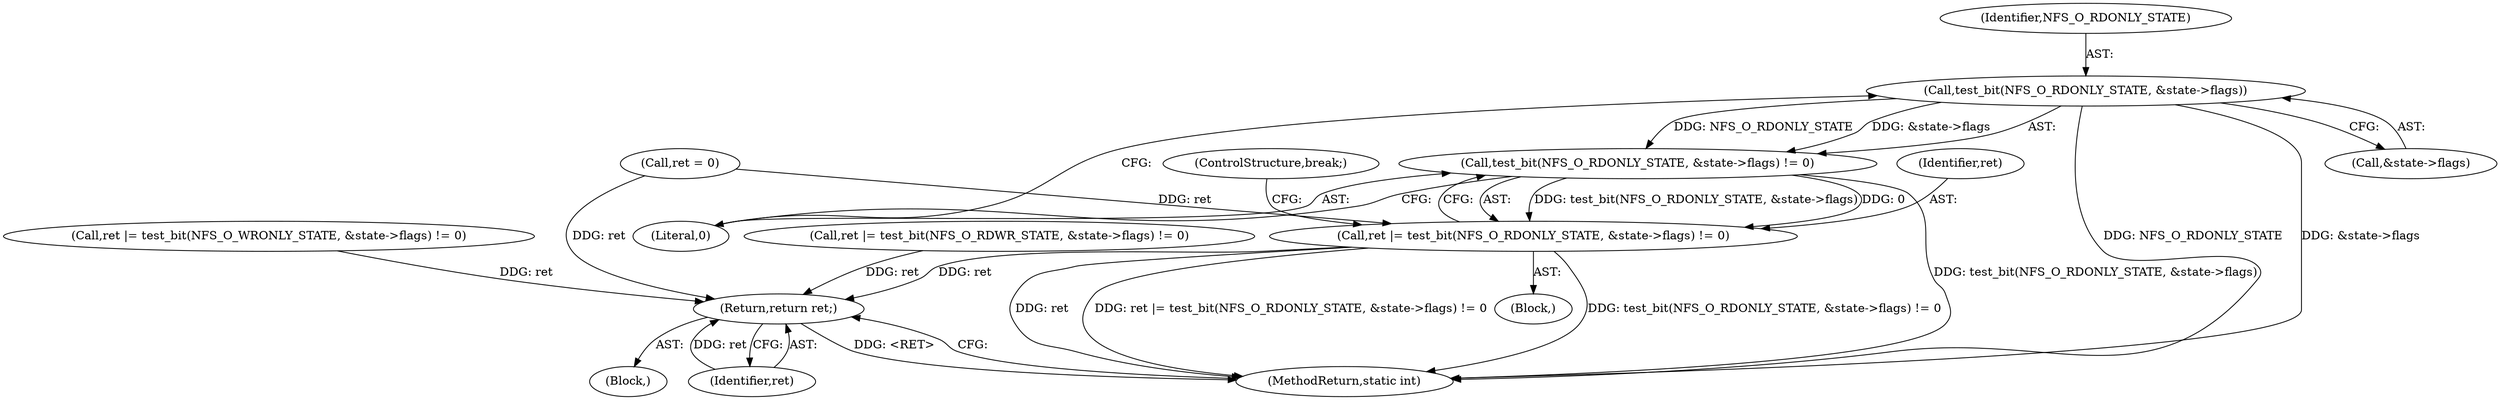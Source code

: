 digraph "0_linux_dc0b027dfadfcb8a5504f7d8052754bf8d501ab9_3@pointer" {
"1000125" [label="(Call,test_bit(NFS_O_RDONLY_STATE, &state->flags))"];
"1000124" [label="(Call,test_bit(NFS_O_RDONLY_STATE, &state->flags) != 0)"];
"1000122" [label="(Call,ret |= test_bit(NFS_O_RDONLY_STATE, &state->flags) != 0)"];
"1000157" [label="(Return,return ret;)"];
"1000157" [label="(Return,return ret;)"];
"1000122" [label="(Call,ret |= test_bit(NFS_O_RDONLY_STATE, &state->flags) != 0)"];
"1000106" [label="(Call,ret = 0)"];
"1000123" [label="(Identifier,ret)"];
"1000127" [label="(Call,&state->flags)"];
"1000146" [label="(Call,ret |= test_bit(NFS_O_RDWR_STATE, &state->flags) != 0)"];
"1000104" [label="(Block,)"];
"1000159" [label="(MethodReturn,static int)"];
"1000134" [label="(Call,ret |= test_bit(NFS_O_WRONLY_STATE, &state->flags) != 0)"];
"1000126" [label="(Identifier,NFS_O_RDONLY_STATE)"];
"1000120" [label="(Block,)"];
"1000124" [label="(Call,test_bit(NFS_O_RDONLY_STATE, &state->flags) != 0)"];
"1000125" [label="(Call,test_bit(NFS_O_RDONLY_STATE, &state->flags))"];
"1000158" [label="(Identifier,ret)"];
"1000131" [label="(Literal,0)"];
"1000132" [label="(ControlStructure,break;)"];
"1000125" -> "1000124"  [label="AST: "];
"1000125" -> "1000127"  [label="CFG: "];
"1000126" -> "1000125"  [label="AST: "];
"1000127" -> "1000125"  [label="AST: "];
"1000131" -> "1000125"  [label="CFG: "];
"1000125" -> "1000159"  [label="DDG: NFS_O_RDONLY_STATE"];
"1000125" -> "1000159"  [label="DDG: &state->flags"];
"1000125" -> "1000124"  [label="DDG: NFS_O_RDONLY_STATE"];
"1000125" -> "1000124"  [label="DDG: &state->flags"];
"1000124" -> "1000122"  [label="AST: "];
"1000124" -> "1000131"  [label="CFG: "];
"1000131" -> "1000124"  [label="AST: "];
"1000122" -> "1000124"  [label="CFG: "];
"1000124" -> "1000159"  [label="DDG: test_bit(NFS_O_RDONLY_STATE, &state->flags)"];
"1000124" -> "1000122"  [label="DDG: test_bit(NFS_O_RDONLY_STATE, &state->flags)"];
"1000124" -> "1000122"  [label="DDG: 0"];
"1000122" -> "1000120"  [label="AST: "];
"1000123" -> "1000122"  [label="AST: "];
"1000132" -> "1000122"  [label="CFG: "];
"1000122" -> "1000159"  [label="DDG: test_bit(NFS_O_RDONLY_STATE, &state->flags) != 0"];
"1000122" -> "1000159"  [label="DDG: ret"];
"1000122" -> "1000159"  [label="DDG: ret |= test_bit(NFS_O_RDONLY_STATE, &state->flags) != 0"];
"1000106" -> "1000122"  [label="DDG: ret"];
"1000122" -> "1000157"  [label="DDG: ret"];
"1000157" -> "1000104"  [label="AST: "];
"1000157" -> "1000158"  [label="CFG: "];
"1000158" -> "1000157"  [label="AST: "];
"1000159" -> "1000157"  [label="CFG: "];
"1000157" -> "1000159"  [label="DDG: <RET>"];
"1000158" -> "1000157"  [label="DDG: ret"];
"1000106" -> "1000157"  [label="DDG: ret"];
"1000134" -> "1000157"  [label="DDG: ret"];
"1000146" -> "1000157"  [label="DDG: ret"];
}
